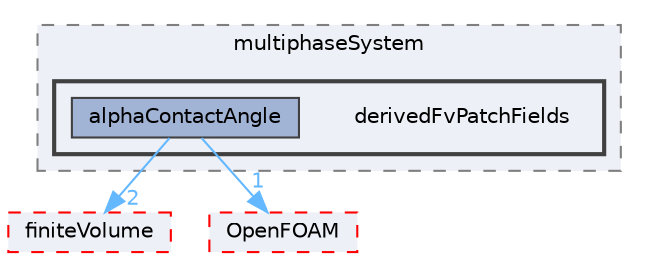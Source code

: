digraph "src/phaseSystemModels/multiphaseEuler/multiphaseSystem/derivedFvPatchFields"
{
 // LATEX_PDF_SIZE
  bgcolor="transparent";
  edge [fontname=Helvetica,fontsize=10,labelfontname=Helvetica,labelfontsize=10];
  node [fontname=Helvetica,fontsize=10,shape=box,height=0.2,width=0.4];
  compound=true
  subgraph clusterdir_a738d6d40203858f5aaf3cf892e0ec68 {
    graph [ bgcolor="#edf0f7", pencolor="grey50", label="multiphaseSystem", fontname=Helvetica,fontsize=10 style="filled,dashed", URL="dir_a738d6d40203858f5aaf3cf892e0ec68.html",tooltip=""]
  subgraph clusterdir_9b45ecfa5ff89a855c27f88f0677c40c {
    graph [ bgcolor="#edf0f7", pencolor="grey25", label="", fontname=Helvetica,fontsize=10 style="filled,bold", URL="dir_9b45ecfa5ff89a855c27f88f0677c40c.html",tooltip=""]
    dir_9b45ecfa5ff89a855c27f88f0677c40c [shape=plaintext, label="derivedFvPatchFields"];
  dir_4481562ac0976124594e29c533bd1a15 [label="alphaContactAngle", fillcolor="#a2b4d6", color="grey25", style="filled", URL="dir_4481562ac0976124594e29c533bd1a15.html",tooltip=""];
  }
  }
  dir_9bd15774b555cf7259a6fa18f99fe99b [label="finiteVolume", fillcolor="#edf0f7", color="red", style="filled,dashed", URL="dir_9bd15774b555cf7259a6fa18f99fe99b.html",tooltip=""];
  dir_c5473ff19b20e6ec4dfe5c310b3778a8 [label="OpenFOAM", fillcolor="#edf0f7", color="red", style="filled,dashed", URL="dir_c5473ff19b20e6ec4dfe5c310b3778a8.html",tooltip=""];
  dir_4481562ac0976124594e29c533bd1a15->dir_9bd15774b555cf7259a6fa18f99fe99b [headlabel="2", labeldistance=1.5 headhref="dir_000085_001387.html" href="dir_000085_001387.html" color="steelblue1" fontcolor="steelblue1"];
  dir_4481562ac0976124594e29c533bd1a15->dir_c5473ff19b20e6ec4dfe5c310b3778a8 [headlabel="1", labeldistance=1.5 headhref="dir_000085_002695.html" href="dir_000085_002695.html" color="steelblue1" fontcolor="steelblue1"];
}
